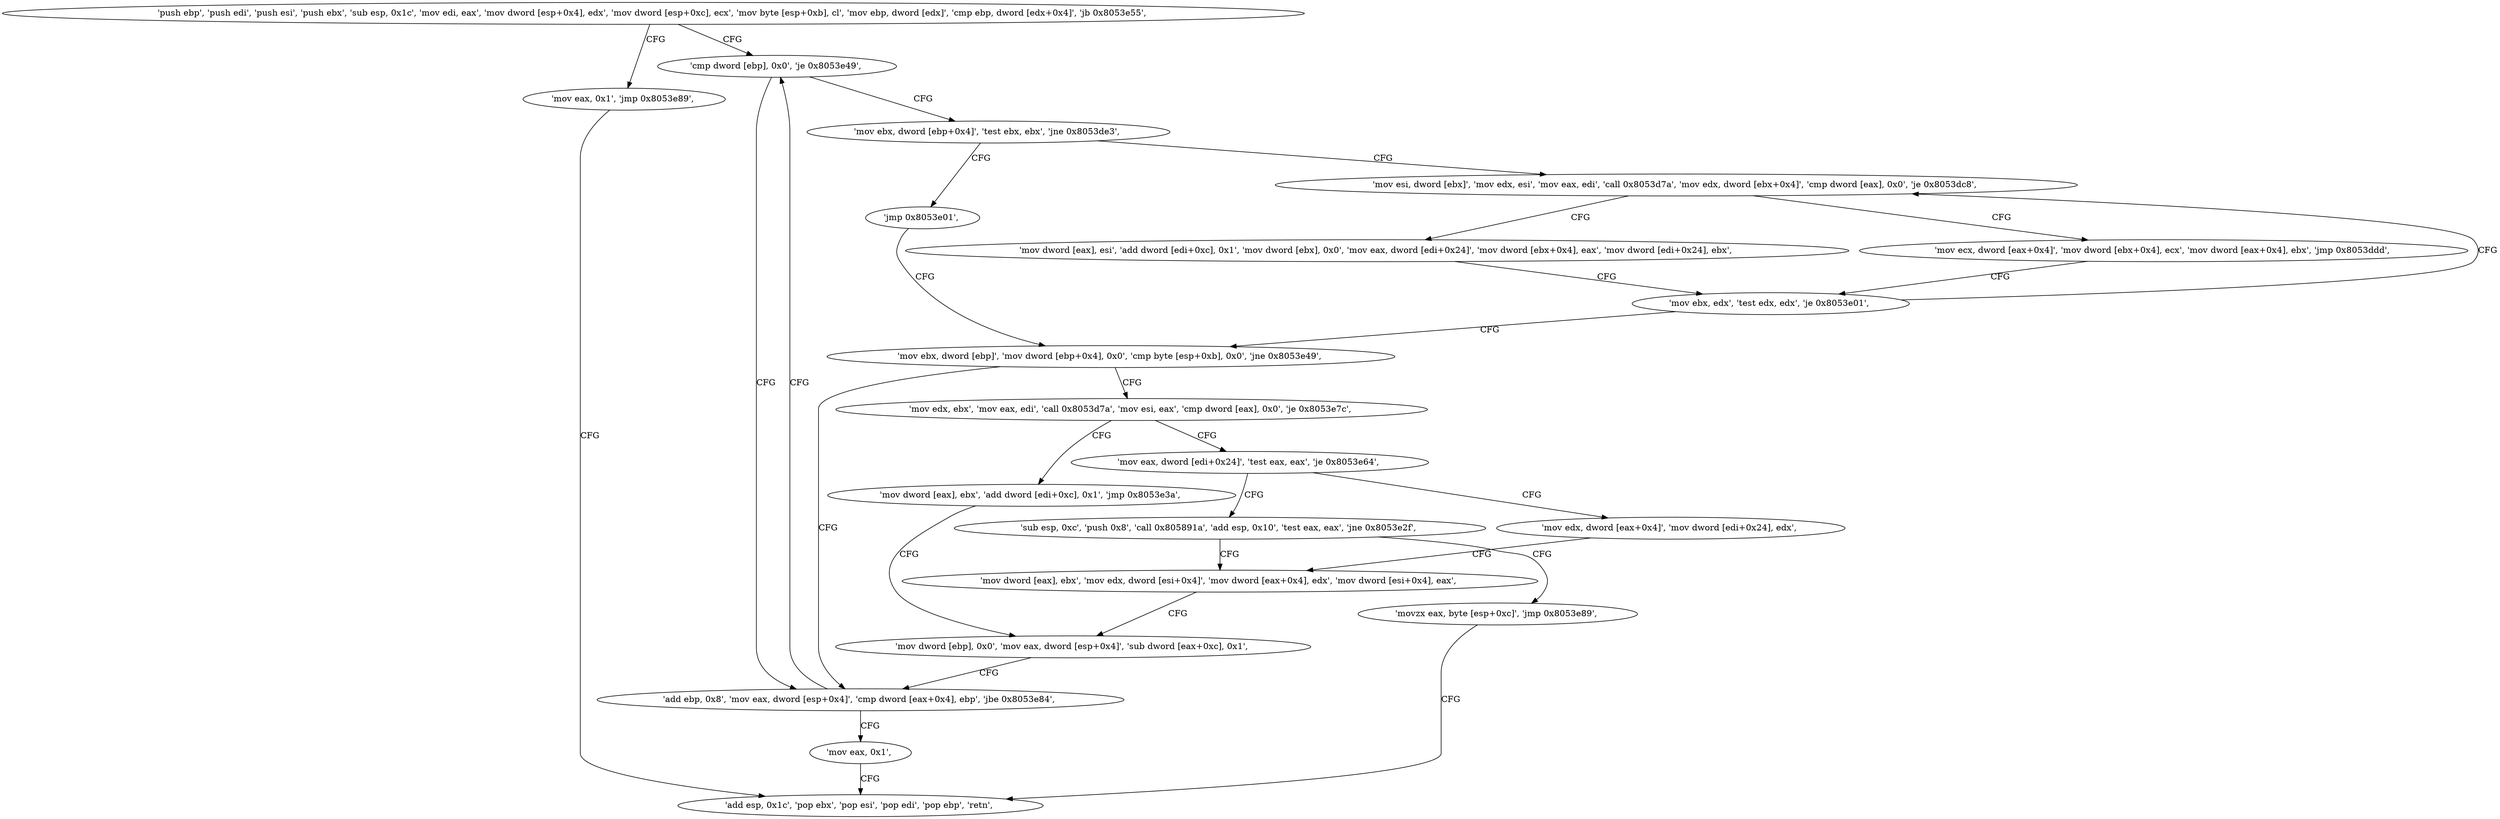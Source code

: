 digraph "func" {
"134561182" [label = "'push ebp', 'push edi', 'push esi', 'push ebx', 'sub esp, 0x1c', 'mov edi, eax', 'mov dword [esp+0x4], edx', 'mov dword [esp+0xc], ecx', 'mov byte [esp+0xb], cl', 'mov ebp, dword [edx]', 'cmp ebp, dword [edx+0x4]', 'jb 0x8053e55', " ]
"134561365" [label = "'cmp dword [ebp], 0x0', 'je 0x8053e49', " ]
"134561214" [label = "'mov eax, 0x1', 'jmp 0x8053e89', " ]
"134561353" [label = "'add ebp, 0x8', 'mov eax, dword [esp+0x4]', 'cmp dword [eax+0x4], ebp', 'jbe 0x8053e84', " ]
"134561371" [label = "'mov ebx, dword [ebp+0x4]', 'test ebx, ebx', 'jne 0x8053de3', " ]
"134561417" [label = "'add esp, 0x1c', 'pop ebx', 'pop esi', 'pop edi', 'pop ebp', 'retn', " ]
"134561412" [label = "'mov eax, 0x1', " ]
"134561251" [label = "'mov esi, dword [ebx]', 'mov edx, esi', 'mov eax, edi', 'call 0x8053d7a', 'mov edx, dword [ebx+0x4]', 'cmp dword [eax], 0x0', 'je 0x8053dc8', " ]
"134561378" [label = "'jmp 0x8053e01', " ]
"134561224" [label = "'mov dword [eax], esi', 'add dword [edi+0xc], 0x1', 'mov dword [ebx], 0x0', 'mov eax, dword [edi+0x24]', 'mov dword [ebx+0x4], eax', 'mov dword [edi+0x24], ebx', " ]
"134561270" [label = "'mov ecx, dword [eax+0x4]', 'mov dword [ebx+0x4], ecx', 'mov dword [eax+0x4], ebx', 'jmp 0x8053ddd', " ]
"134561281" [label = "'mov ebx, dword [ebp]', 'mov dword [ebp+0x4], 0x0', 'cmp byte [esp+0xb], 0x0', 'jne 0x8053e49', " ]
"134561245" [label = "'mov ebx, edx', 'test edx, edx', 'je 0x8053e01', " ]
"134561298" [label = "'mov edx, ebx', 'mov eax, edi', 'call 0x8053d7a', 'mov esi, eax', 'cmp dword [eax], 0x0', 'je 0x8053e7c', " ]
"134561404" [label = "'mov dword [eax], ebx', 'add dword [edi+0xc], 0x1', 'jmp 0x8053e3a', " ]
"134561314" [label = "'mov eax, dword [edi+0x24]', 'test eax, eax', 'je 0x8053e64', " ]
"134561338" [label = "'mov dword [ebp], 0x0', 'mov eax, dword [esp+0x4]', 'sub dword [eax+0xc], 0x1', " ]
"134561380" [label = "'sub esp, 0xc', 'push 0x8', 'call 0x805891a', 'add esp, 0x10', 'test eax, eax', 'jne 0x8053e2f', " ]
"134561321" [label = "'mov edx, dword [eax+0x4]', 'mov dword [edi+0x24], edx', " ]
"134561327" [label = "'mov dword [eax], ebx', 'mov edx, dword [esi+0x4]', 'mov dword [eax+0x4], edx', 'mov dword [esi+0x4], eax', " ]
"134561397" [label = "'movzx eax, byte [esp+0xc]', 'jmp 0x8053e89', " ]
"134561182" -> "134561365" [ label = "CFG" ]
"134561182" -> "134561214" [ label = "CFG" ]
"134561365" -> "134561353" [ label = "CFG" ]
"134561365" -> "134561371" [ label = "CFG" ]
"134561214" -> "134561417" [ label = "CFG" ]
"134561353" -> "134561412" [ label = "CFG" ]
"134561353" -> "134561365" [ label = "CFG" ]
"134561371" -> "134561251" [ label = "CFG" ]
"134561371" -> "134561378" [ label = "CFG" ]
"134561412" -> "134561417" [ label = "CFG" ]
"134561251" -> "134561224" [ label = "CFG" ]
"134561251" -> "134561270" [ label = "CFG" ]
"134561378" -> "134561281" [ label = "CFG" ]
"134561224" -> "134561245" [ label = "CFG" ]
"134561270" -> "134561245" [ label = "CFG" ]
"134561281" -> "134561353" [ label = "CFG" ]
"134561281" -> "134561298" [ label = "CFG" ]
"134561245" -> "134561281" [ label = "CFG" ]
"134561245" -> "134561251" [ label = "CFG" ]
"134561298" -> "134561404" [ label = "CFG" ]
"134561298" -> "134561314" [ label = "CFG" ]
"134561404" -> "134561338" [ label = "CFG" ]
"134561314" -> "134561380" [ label = "CFG" ]
"134561314" -> "134561321" [ label = "CFG" ]
"134561338" -> "134561353" [ label = "CFG" ]
"134561380" -> "134561327" [ label = "CFG" ]
"134561380" -> "134561397" [ label = "CFG" ]
"134561321" -> "134561327" [ label = "CFG" ]
"134561327" -> "134561338" [ label = "CFG" ]
"134561397" -> "134561417" [ label = "CFG" ]
}

